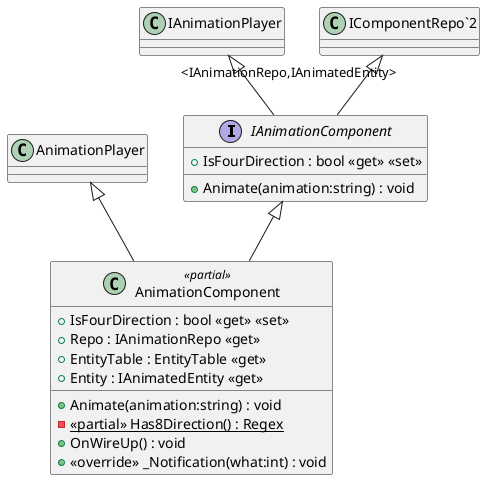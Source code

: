 @startuml
interface IAnimationComponent {
    + IsFourDirection : bool <<get>> <<set>>
    + Animate(animation:string) : void
}
class AnimationComponent <<partial>> {
    + Animate(animation:string) : void
    + IsFourDirection : bool <<get>> <<set>>
    - {static} <<partial>> Has8Direction() : Regex
    + OnWireUp() : void
    + Repo : IAnimationRepo <<get>>
    + EntityTable : EntityTable <<get>>
    + Entity : IAnimatedEntity <<get>>
    + <<override>> _Notification(what:int) : void
}
IAnimationPlayer <|-- IAnimationComponent
"IComponentRepo`2" "<IAnimationRepo,IAnimatedEntity>" <|-- IAnimationComponent
AnimationPlayer <|-- AnimationComponent
IAnimationComponent <|-- AnimationComponent
@enduml
